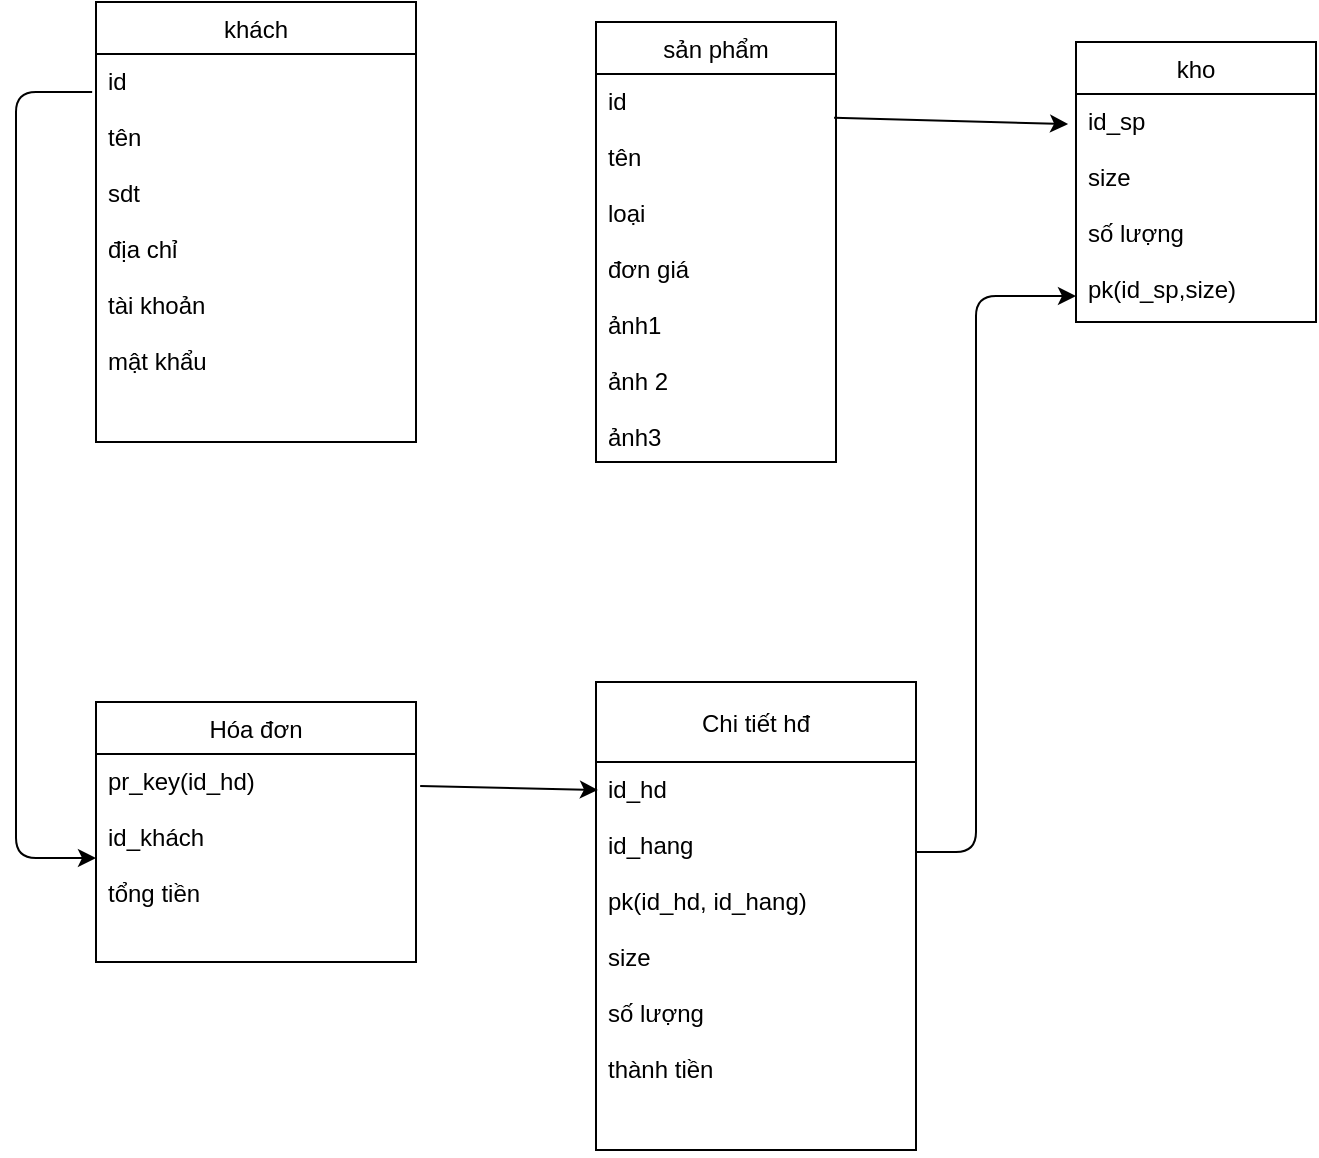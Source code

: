 <mxfile version="14.4.8" type="github">
  <diagram id="pxxXPVOMuI4TqaO6LUdQ" name="Page-1">
    <mxGraphModel dx="2249" dy="762" grid="1" gridSize="10" guides="1" tooltips="1" connect="1" arrows="1" fold="1" page="1" pageScale="1" pageWidth="827" pageHeight="1169" math="0" shadow="0">
      <root>
        <mxCell id="0" />
        <mxCell id="1" parent="0" />
        <mxCell id="j-25Nqzg5OJleP3mdt_T-1" value="khách" style="swimlane;fontStyle=0;childLayout=stackLayout;horizontal=1;startSize=26;fillColor=none;horizontalStack=0;resizeParent=1;resizeParentMax=0;resizeLast=0;collapsible=1;marginBottom=0;" vertex="1" parent="1">
          <mxGeometry x="-160" y="170" width="160" height="220" as="geometry" />
        </mxCell>
        <mxCell id="j-25Nqzg5OJleP3mdt_T-2" value="id&#xa;&#xa;tên&#xa;&#xa;sdt&#xa;&#xa;địa chỉ&#xa;&#xa;tài khoản&#xa;&#xa;mật khẩu" style="text;strokeColor=none;fillColor=none;align=left;verticalAlign=top;spacingLeft=4;spacingRight=4;overflow=hidden;rotatable=0;points=[[0,0.5],[1,0.5]];portConstraint=eastwest;" vertex="1" parent="j-25Nqzg5OJleP3mdt_T-1">
          <mxGeometry y="26" width="160" height="194" as="geometry" />
        </mxCell>
        <mxCell id="j-25Nqzg5OJleP3mdt_T-5" value="sản phẩm" style="swimlane;fontStyle=0;childLayout=stackLayout;horizontal=1;startSize=26;fillColor=none;horizontalStack=0;resizeParent=1;resizeParentMax=0;resizeLast=0;collapsible=1;marginBottom=0;" vertex="1" parent="1">
          <mxGeometry x="90" y="180" width="120" height="220" as="geometry" />
        </mxCell>
        <mxCell id="j-25Nqzg5OJleP3mdt_T-6" value="id&#xa;&#xa;tên&#xa;&#xa;loại&#xa;&#xa;đơn giá&#xa;&#xa;ảnh1&#xa;&#xa;ảnh 2&#xa;&#xa;ảnh3" style="text;strokeColor=none;fillColor=none;align=left;verticalAlign=top;spacingLeft=4;spacingRight=4;overflow=hidden;rotatable=0;points=[[0,0.5],[1,0.5]];portConstraint=eastwest;" vertex="1" parent="j-25Nqzg5OJleP3mdt_T-5">
          <mxGeometry y="26" width="120" height="194" as="geometry" />
        </mxCell>
        <mxCell id="j-25Nqzg5OJleP3mdt_T-7" value="kho" style="swimlane;fontStyle=0;childLayout=stackLayout;horizontal=1;startSize=26;fillColor=none;horizontalStack=0;resizeParent=1;resizeParentMax=0;resizeLast=0;collapsible=1;marginBottom=0;" vertex="1" parent="1">
          <mxGeometry x="330" y="190" width="120" height="140" as="geometry" />
        </mxCell>
        <mxCell id="j-25Nqzg5OJleP3mdt_T-8" value="id_sp&#xa;&#xa;size&#xa;&#xa;số lượng&#xa;&#xa;pk(id_sp,size)&#xa;" style="text;strokeColor=none;fillColor=none;align=left;verticalAlign=top;spacingLeft=4;spacingRight=4;overflow=hidden;rotatable=0;points=[[0,0.5],[1,0.5]];portConstraint=eastwest;" vertex="1" parent="j-25Nqzg5OJleP3mdt_T-7">
          <mxGeometry y="26" width="120" height="114" as="geometry" />
        </mxCell>
        <mxCell id="j-25Nqzg5OJleP3mdt_T-9" value="Hóa đơn" style="swimlane;fontStyle=0;childLayout=stackLayout;horizontal=1;startSize=26;fillColor=none;horizontalStack=0;resizeParent=1;resizeParentMax=0;resizeLast=0;collapsible=1;marginBottom=0;" vertex="1" parent="1">
          <mxGeometry x="-160" y="520" width="160" height="130" as="geometry" />
        </mxCell>
        <mxCell id="j-25Nqzg5OJleP3mdt_T-10" value="pr_key(id_hd)&#xa;&#xa;id_khách&#xa;&#xa;tổng tiền&#xa;&#xa;" style="text;strokeColor=none;fillColor=none;align=left;verticalAlign=top;spacingLeft=4;spacingRight=4;overflow=hidden;rotatable=0;points=[[0,0.5],[1,0.5]];portConstraint=eastwest;" vertex="1" parent="j-25Nqzg5OJleP3mdt_T-9">
          <mxGeometry y="26" width="160" height="104" as="geometry" />
        </mxCell>
        <mxCell id="j-25Nqzg5OJleP3mdt_T-11" value="Chi tiết hđ" style="swimlane;fontStyle=0;childLayout=stackLayout;horizontal=1;startSize=40;fillColor=none;horizontalStack=0;resizeParent=1;resizeParentMax=0;resizeLast=0;collapsible=1;marginBottom=0;" vertex="1" parent="1">
          <mxGeometry x="90" y="510" width="160" height="234" as="geometry" />
        </mxCell>
        <mxCell id="j-25Nqzg5OJleP3mdt_T-12" value="id_hd&#xa;&#xa;id_hang&#xa;&#xa;pk(id_hd, id_hang)&#xa;&#xa;size&#xa;&#xa;số lượng&#xa;&#xa;thành tiền&#xa;" style="text;strokeColor=none;fillColor=none;align=left;verticalAlign=top;spacingLeft=4;spacingRight=4;overflow=hidden;rotatable=0;points=[[0,0.5],[1,0.5]];portConstraint=eastwest;" vertex="1" parent="j-25Nqzg5OJleP3mdt_T-11">
          <mxGeometry y="40" width="160" height="194" as="geometry" />
        </mxCell>
        <mxCell id="j-25Nqzg5OJleP3mdt_T-15" value="" style="endArrow=classic;html=1;exitX=-0.012;exitY=0.098;exitDx=0;exitDy=0;exitPerimeter=0;entryX=0;entryY=0.5;entryDx=0;entryDy=0;" edge="1" parent="1" source="j-25Nqzg5OJleP3mdt_T-2" target="j-25Nqzg5OJleP3mdt_T-10">
          <mxGeometry width="50" height="50" relative="1" as="geometry">
            <mxPoint x="390" y="420" as="sourcePoint" />
            <mxPoint x="440" y="370" as="targetPoint" />
            <Array as="points">
              <mxPoint x="-200" y="215" />
              <mxPoint x="-200" y="598" />
            </Array>
          </mxGeometry>
        </mxCell>
        <mxCell id="j-25Nqzg5OJleP3mdt_T-16" value="" style="endArrow=classic;html=1;entryX=-0.033;entryY=0.132;entryDx=0;entryDy=0;entryPerimeter=0;exitX=0.992;exitY=0.113;exitDx=0;exitDy=0;exitPerimeter=0;" edge="1" parent="1" source="j-25Nqzg5OJleP3mdt_T-6" target="j-25Nqzg5OJleP3mdt_T-8">
          <mxGeometry width="50" height="50" relative="1" as="geometry">
            <mxPoint x="250" y="315" as="sourcePoint" />
            <mxPoint x="300" y="265" as="targetPoint" />
          </mxGeometry>
        </mxCell>
        <mxCell id="j-25Nqzg5OJleP3mdt_T-17" value="" style="endArrow=classic;html=1;exitX=1;exitY=0.232;exitDx=0;exitDy=0;exitPerimeter=0;entryX=0;entryY=0.886;entryDx=0;entryDy=0;entryPerimeter=0;" edge="1" parent="1" source="j-25Nqzg5OJleP3mdt_T-12" target="j-25Nqzg5OJleP3mdt_T-8">
          <mxGeometry width="50" height="50" relative="1" as="geometry">
            <mxPoint x="390" y="420" as="sourcePoint" />
            <mxPoint x="440" y="370" as="targetPoint" />
            <Array as="points">
              <mxPoint x="280" y="595" />
              <mxPoint x="280" y="317" />
            </Array>
          </mxGeometry>
        </mxCell>
        <mxCell id="j-25Nqzg5OJleP3mdt_T-18" value="" style="endArrow=classic;html=1;exitX=1.013;exitY=0.154;exitDx=0;exitDy=0;exitPerimeter=0;entryX=0.006;entryY=0.072;entryDx=0;entryDy=0;entryPerimeter=0;" edge="1" parent="1" source="j-25Nqzg5OJleP3mdt_T-10" target="j-25Nqzg5OJleP3mdt_T-12">
          <mxGeometry width="50" height="50" relative="1" as="geometry">
            <mxPoint x="390" y="420" as="sourcePoint" />
            <mxPoint x="440" y="370" as="targetPoint" />
          </mxGeometry>
        </mxCell>
      </root>
    </mxGraphModel>
  </diagram>
</mxfile>
